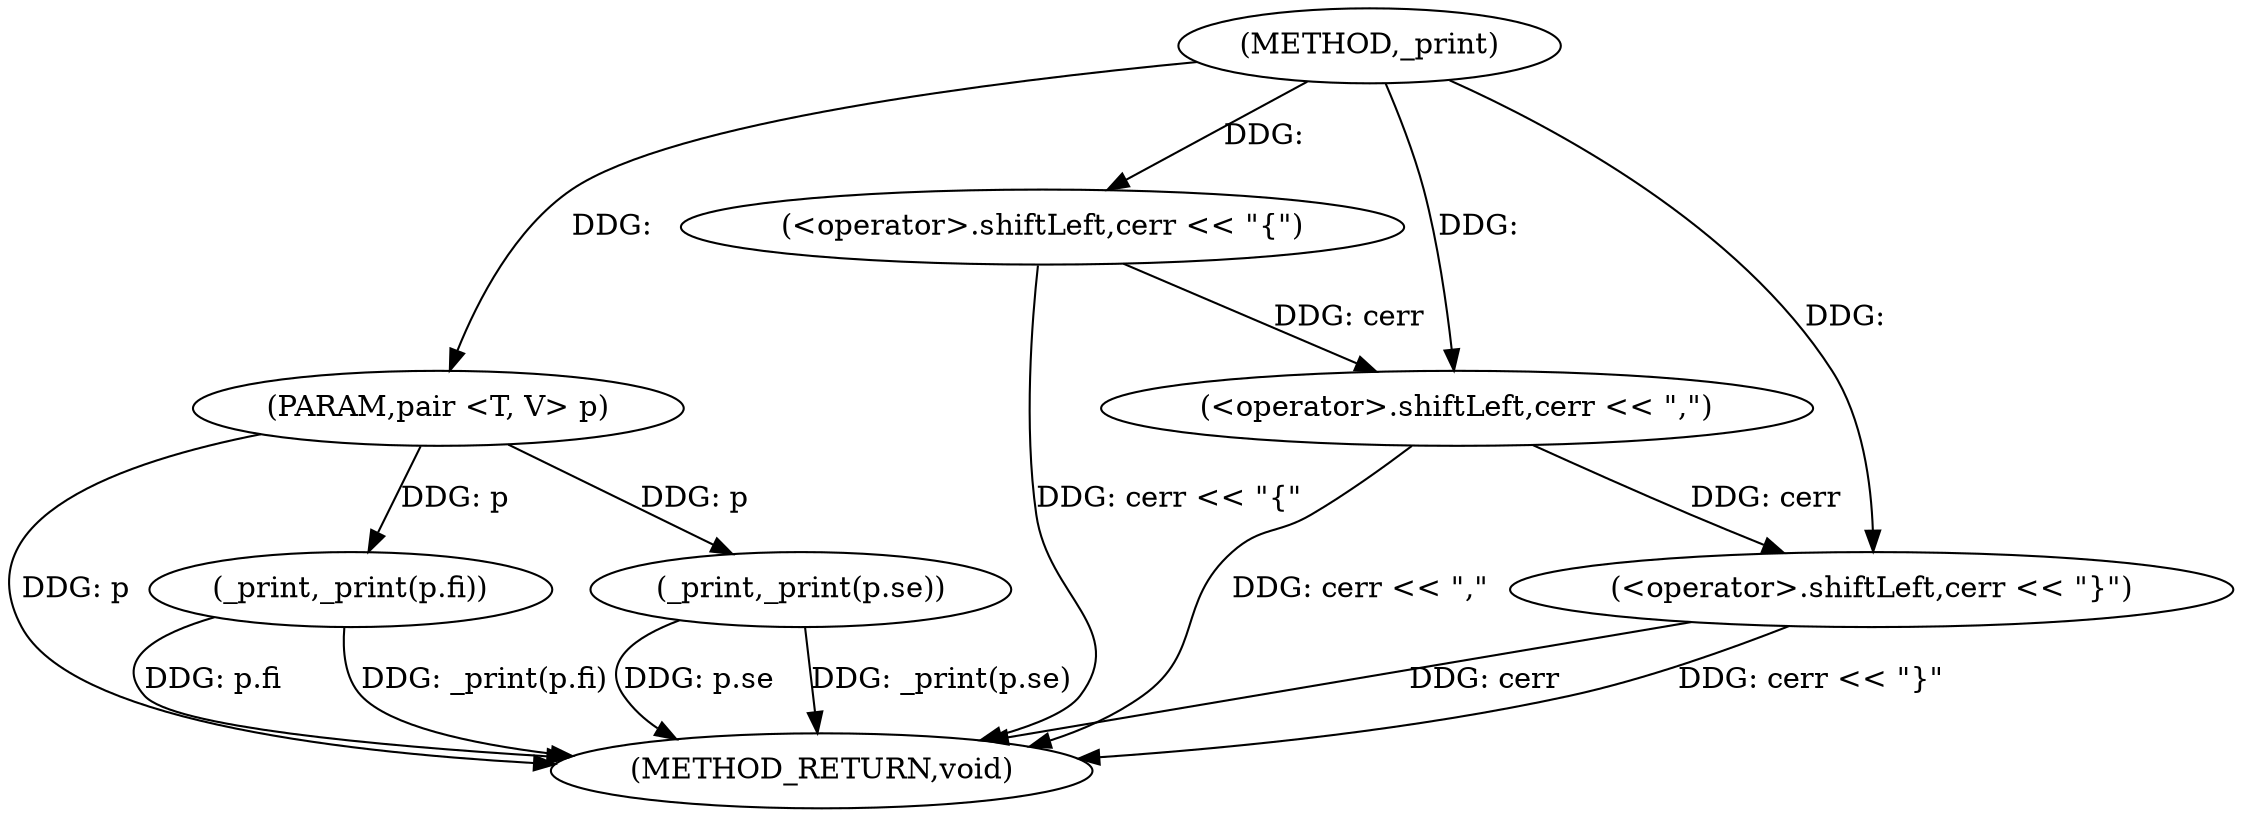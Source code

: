 digraph "_print" {  
"1000288" [label = "(METHOD,_print)" ]
"1000308" [label = "(METHOD_RETURN,void)" ]
"1000289" [label = "(PARAM,pair <T, V> p)" ]
"1000291" [label = "(<operator>.shiftLeft,cerr << \"{\")" ]
"1000294" [label = "(_print,_print(p.fi))" ]
"1000298" [label = "(<operator>.shiftLeft,cerr << \",\")" ]
"1000301" [label = "(_print,_print(p.se))" ]
"1000305" [label = "(<operator>.shiftLeft,cerr << \"}\")" ]
  "1000289" -> "1000308"  [ label = "DDG: p"] 
  "1000291" -> "1000308"  [ label = "DDG: cerr << \"{\""] 
  "1000294" -> "1000308"  [ label = "DDG: p.fi"] 
  "1000294" -> "1000308"  [ label = "DDG: _print(p.fi)"] 
  "1000298" -> "1000308"  [ label = "DDG: cerr << \",\""] 
  "1000301" -> "1000308"  [ label = "DDG: p.se"] 
  "1000301" -> "1000308"  [ label = "DDG: _print(p.se)"] 
  "1000305" -> "1000308"  [ label = "DDG: cerr"] 
  "1000305" -> "1000308"  [ label = "DDG: cerr << \"}\""] 
  "1000288" -> "1000289"  [ label = "DDG: "] 
  "1000288" -> "1000291"  [ label = "DDG: "] 
  "1000289" -> "1000294"  [ label = "DDG: p"] 
  "1000291" -> "1000298"  [ label = "DDG: cerr"] 
  "1000288" -> "1000298"  [ label = "DDG: "] 
  "1000289" -> "1000301"  [ label = "DDG: p"] 
  "1000298" -> "1000305"  [ label = "DDG: cerr"] 
  "1000288" -> "1000305"  [ label = "DDG: "] 
}

